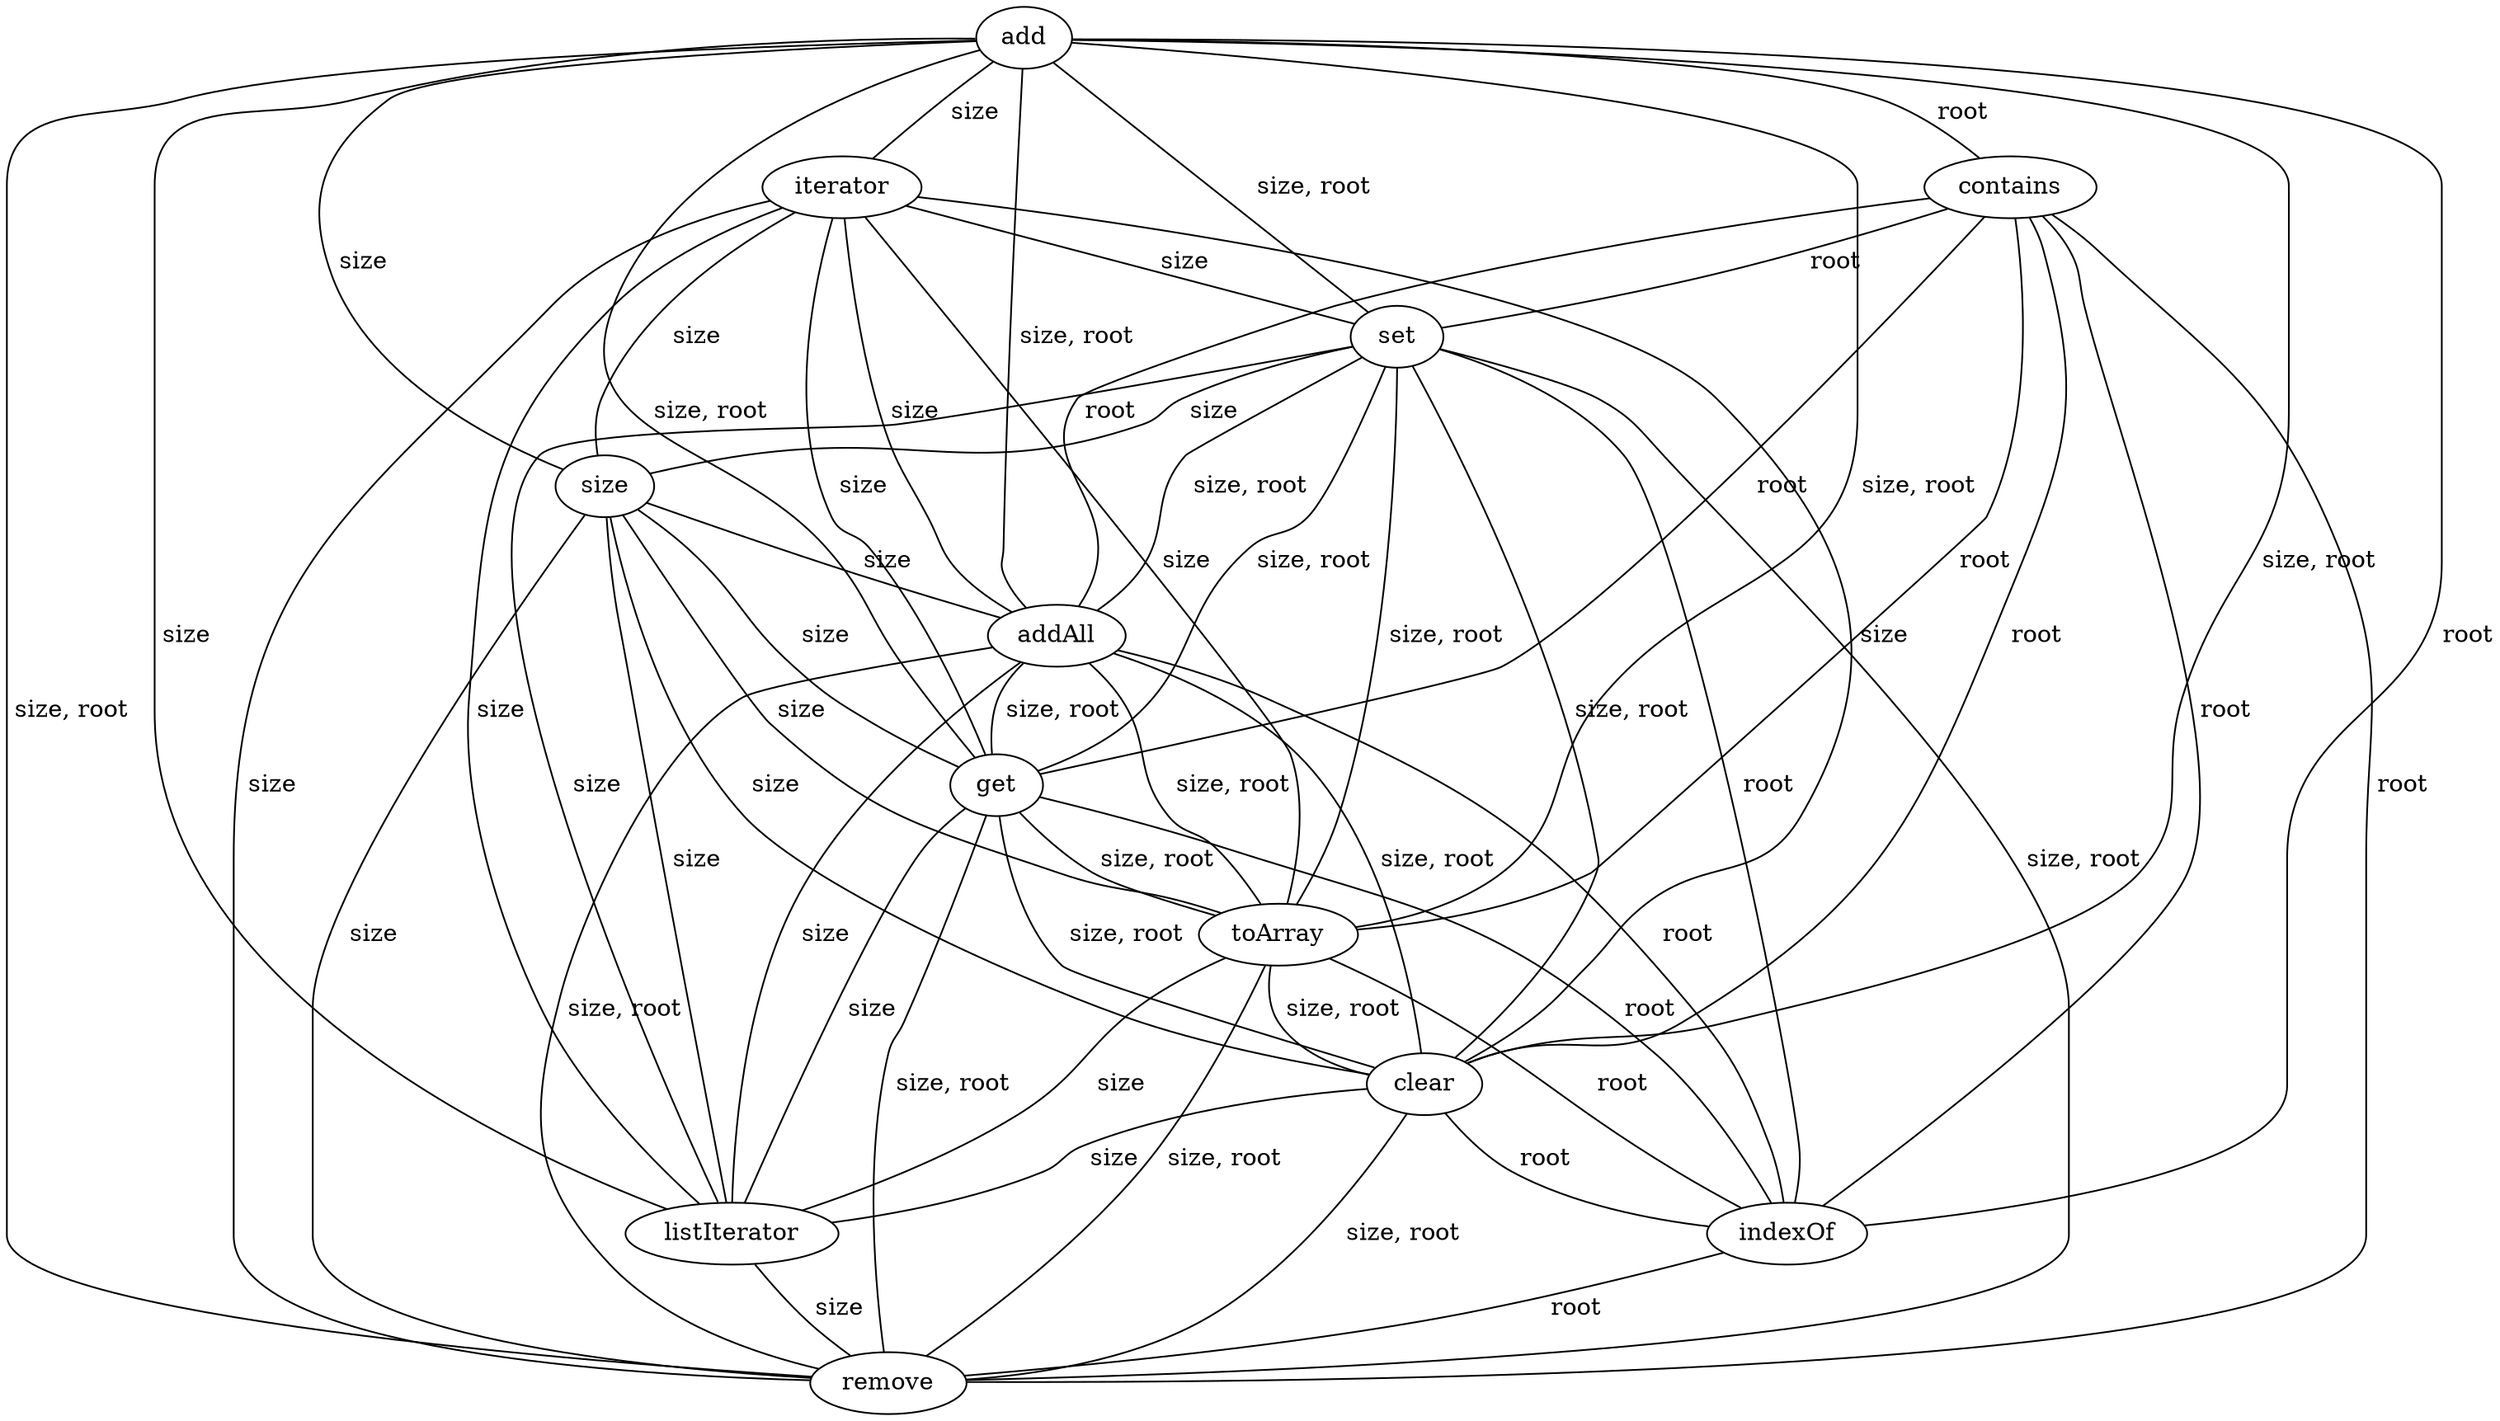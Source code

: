 digraph G {
add;
iterator;
contains;
set;
size;
addAll;
get;
toArray;
clear;
listIterator;
indexOf;
remove;
add -> iterator [label=" size", dir=none];
add -> contains [label=" root", dir=none];
add -> set [label=" size, root", dir=none];
add -> size [label=" size", dir=none];
add -> addAll [label=" size, root", dir=none];
add -> get [label=" size, root", dir=none];
add -> toArray [label=" size, root", dir=none];
add -> clear [label=" size, root", dir=none];
add -> listIterator [label=" size", dir=none];
add -> indexOf [label=" root", dir=none];
add -> remove [label=" size, root", dir=none];
iterator -> set [label=" size", dir=none];
iterator -> size [label=" size", dir=none];
iterator -> addAll [label=" size", dir=none];
iterator -> get [label=" size", dir=none];
iterator -> toArray [label=" size", dir=none];
iterator -> clear [label=" size", dir=none];
iterator -> listIterator [label=" size", dir=none];
iterator -> remove [label=" size", dir=none];
contains -> set [label=" root", dir=none];
contains -> addAll [label=" root", dir=none];
contains -> get [label=" root", dir=none];
contains -> toArray [label=" root", dir=none];
contains -> clear [label=" root", dir=none];
contains -> indexOf [label=" root", dir=none];
contains -> remove [label=" root", dir=none];
set -> size [label=" size", dir=none];
set -> addAll [label=" size, root", dir=none];
set -> get [label=" size, root", dir=none];
set -> toArray [label=" size, root", dir=none];
set -> clear [label=" size, root", dir=none];
set -> listIterator [label=" size", dir=none];
set -> indexOf [label=" root", dir=none];
set -> remove [label=" size, root", dir=none];
size -> addAll [label=" size", dir=none];
size -> get [label=" size", dir=none];
size -> toArray [label=" size", dir=none];
size -> clear [label=" size", dir=none];
size -> listIterator [label=" size", dir=none];
size -> remove [label=" size", dir=none];
addAll -> get [label=" size, root", dir=none];
addAll -> toArray [label=" size, root", dir=none];
addAll -> clear [label=" size, root", dir=none];
addAll -> listIterator [label=" size", dir=none];
addAll -> indexOf [label=" root", dir=none];
addAll -> remove [label=" size, root", dir=none];
get -> toArray [label=" size, root", dir=none];
get -> clear [label=" size, root", dir=none];
get -> listIterator [label=" size", dir=none];
get -> indexOf [label=" root", dir=none];
get -> remove [label=" size, root", dir=none];
toArray -> clear [label=" size, root", dir=none];
toArray -> listIterator [label=" size", dir=none];
toArray -> indexOf [label=" root", dir=none];
toArray -> remove [label=" size, root", dir=none];
clear -> listIterator [label=" size", dir=none];
clear -> indexOf [label=" root", dir=none];
clear -> remove [label=" size, root", dir=none];
listIterator -> remove [label=" size", dir=none];
indexOf -> remove [label=" root", dir=none];
}